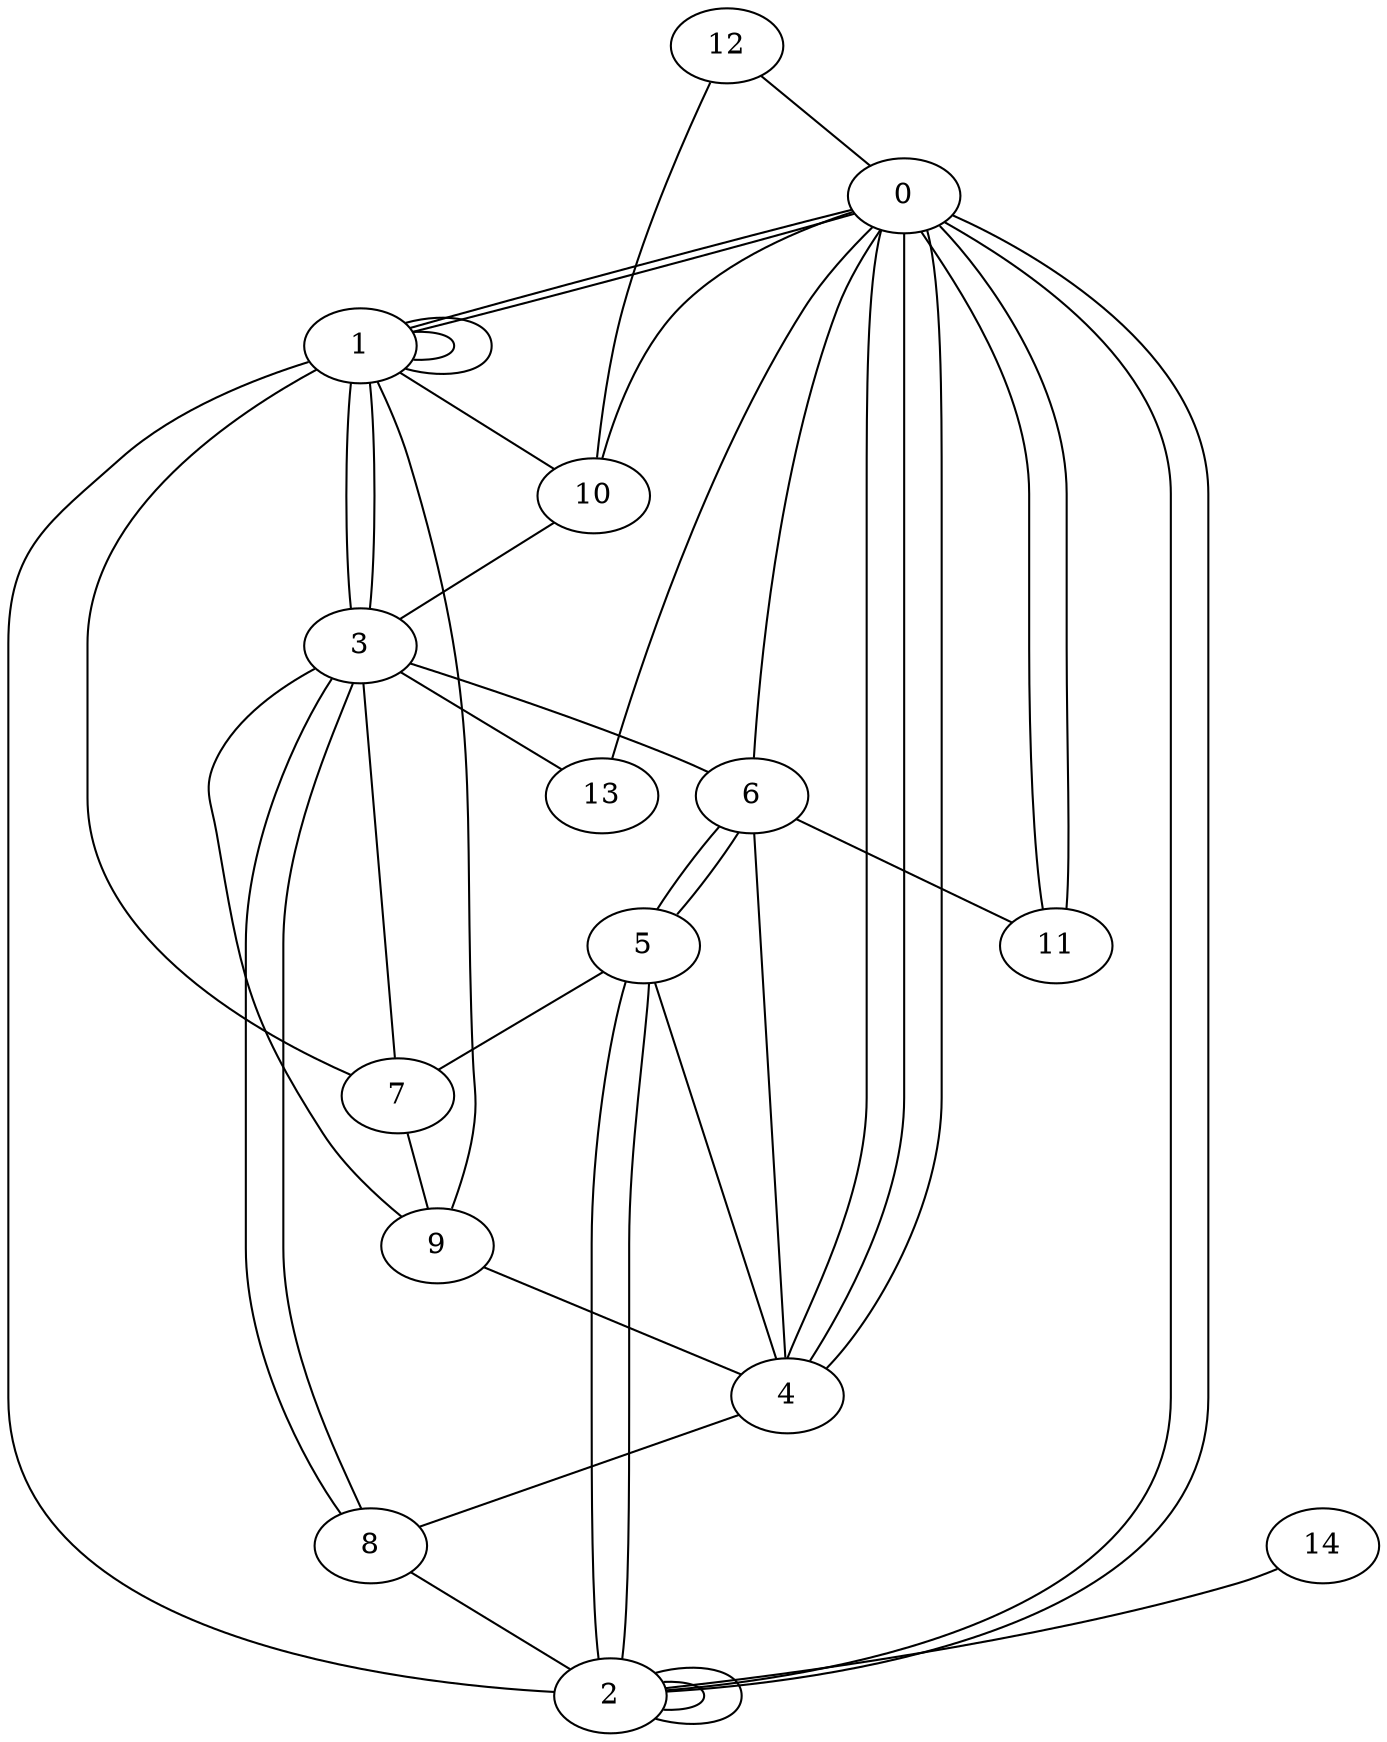graph G {
0;
1;
2;
3;
4;
5;
6;
7;
8;
9;
10;
11;
12;
13;
14;
9--1 ;
6--11 ;
9--4 ;
3--6 ;
8--3 ;
6--5 ;
0--2 ;
8--3 ;
7--9 ;
1--3 ;
11--0 ;
10--3 ;
3--13 ;
5--2 ;
12--10 ;
1--10 ;
0--13 ;
1--0 ;
1--1 ;
5--7 ;
0--2 ;
4--0 ;
2--1 ;
0--11 ;
4--5 ;
4--6 ;
1--1 ;
14--2 ;
0--4 ;
3--1 ;
10--0 ;
2--2 ;
0--1 ;
6--0 ;
2--2 ;
5--6 ;
12--0 ;
8--2 ;
4--8 ;
3--9 ;
1--7 ;
0--4 ;
3--7 ;
2--5 ;
}
